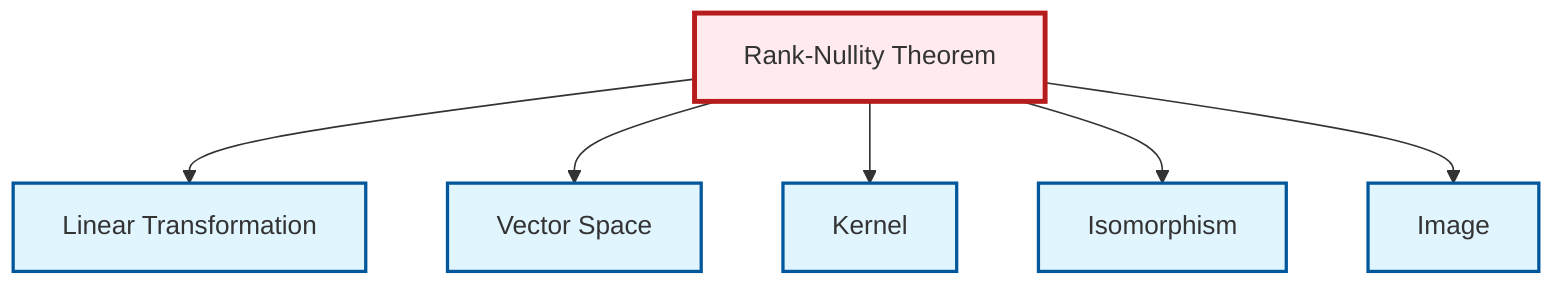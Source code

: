 graph TD
    classDef definition fill:#e1f5fe,stroke:#01579b,stroke-width:2px
    classDef theorem fill:#f3e5f5,stroke:#4a148c,stroke-width:2px
    classDef axiom fill:#fff3e0,stroke:#e65100,stroke-width:2px
    classDef example fill:#e8f5e9,stroke:#1b5e20,stroke-width:2px
    classDef current fill:#ffebee,stroke:#b71c1c,stroke-width:3px
    def-image["Image"]:::definition
    def-linear-transformation["Linear Transformation"]:::definition
    thm-rank-nullity["Rank-Nullity Theorem"]:::theorem
    def-vector-space["Vector Space"]:::definition
    def-kernel["Kernel"]:::definition
    def-isomorphism["Isomorphism"]:::definition
    thm-rank-nullity --> def-linear-transformation
    thm-rank-nullity --> def-vector-space
    thm-rank-nullity --> def-kernel
    thm-rank-nullity --> def-isomorphism
    thm-rank-nullity --> def-image
    class thm-rank-nullity current